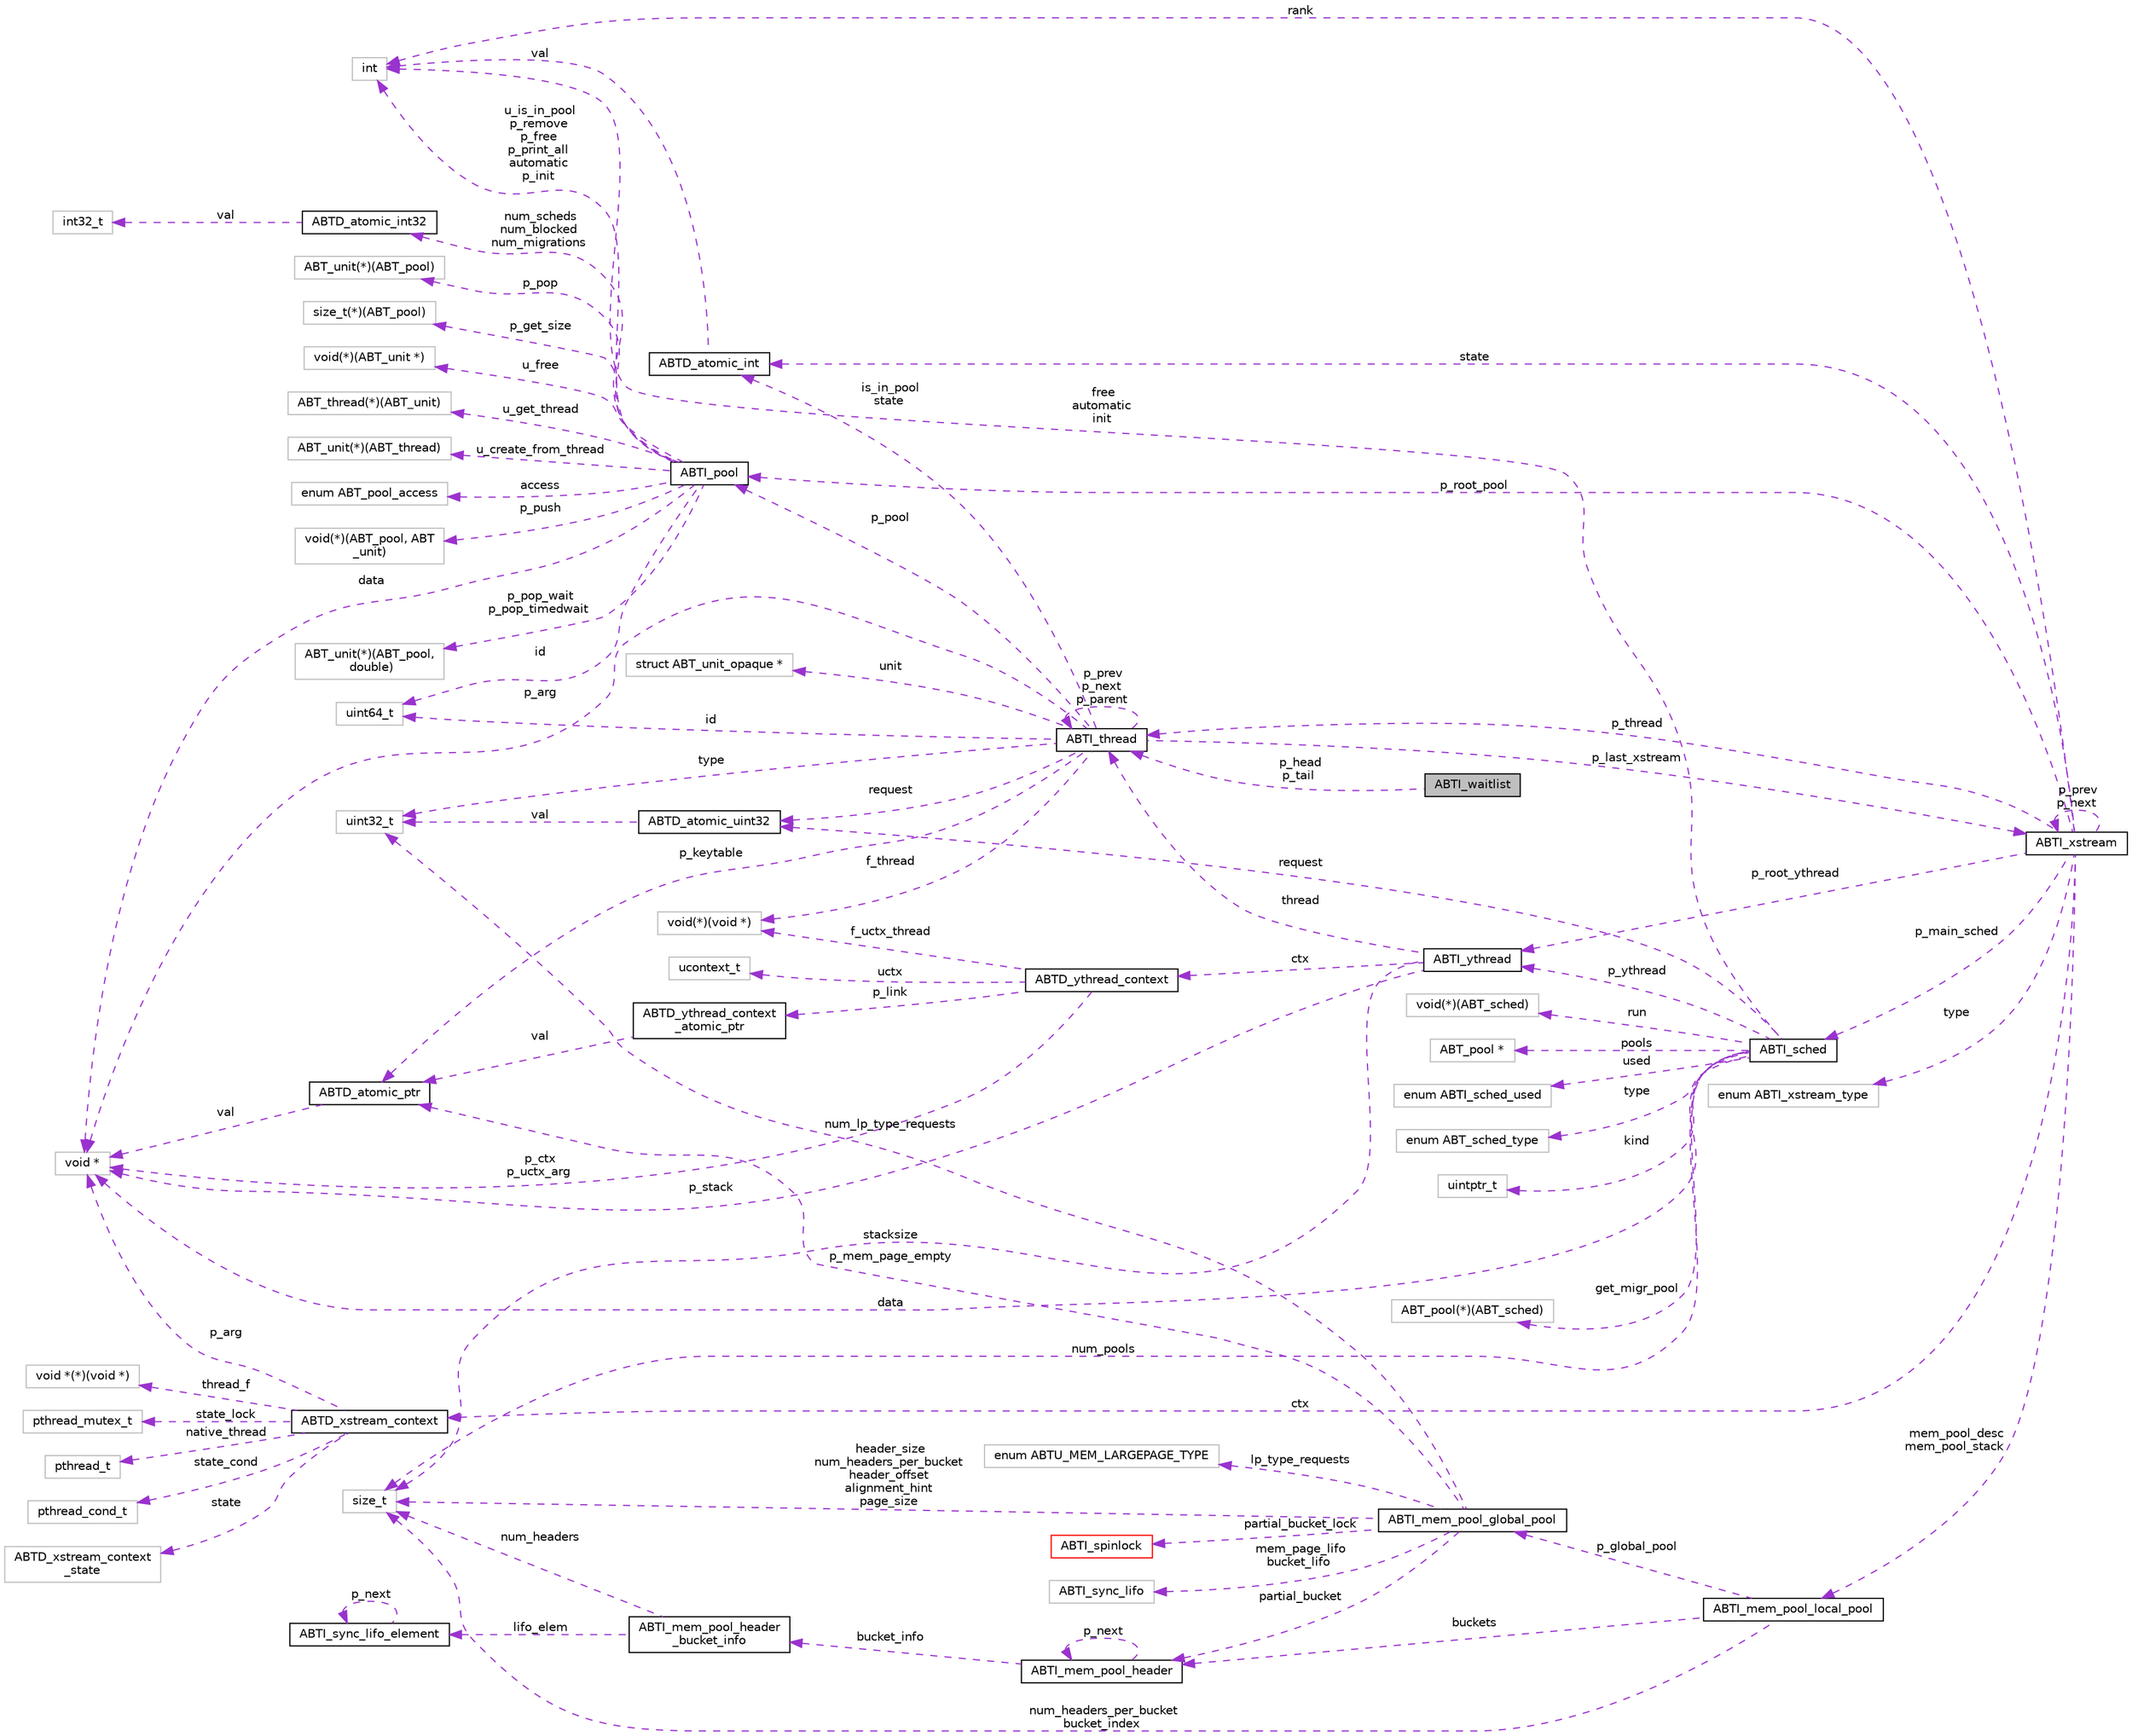 digraph "ABTI_waitlist"
{
  edge [fontname="Helvetica",fontsize="10",labelfontname="Helvetica",labelfontsize="10"];
  node [fontname="Helvetica",fontsize="10",shape=record];
  rankdir="LR";
  Node1 [label="ABTI_waitlist",height=0.2,width=0.4,color="black", fillcolor="grey75", style="filled" fontcolor="black"];
  Node2 -> Node1 [dir="back",color="darkorchid3",fontsize="10",style="dashed",label=" p_head\np_tail" ,fontname="Helvetica"];
  Node2 [label="ABTI_thread",height=0.2,width=0.4,color="black", fillcolor="white", style="filled",URL="$d3/d55/structABTI__thread.html"];
  Node3 -> Node2 [dir="back",color="darkorchid3",fontsize="10",style="dashed",label=" f_thread" ,fontname="Helvetica"];
  Node3 [label="void(*)(void *)",height=0.2,width=0.4,color="grey75", fillcolor="white", style="filled"];
  Node4 -> Node2 [dir="back",color="darkorchid3",fontsize="10",style="dashed",label=" id" ,fontname="Helvetica"];
  Node4 [label="uint64_t",height=0.2,width=0.4,color="grey75", fillcolor="white", style="filled"];
  Node2 -> Node2 [dir="back",color="darkorchid3",fontsize="10",style="dashed",label=" p_prev\np_next\np_parent" ,fontname="Helvetica"];
  Node5 -> Node2 [dir="back",color="darkorchid3",fontsize="10",style="dashed",label=" p_pool" ,fontname="Helvetica"];
  Node5 [label="ABTI_pool",height=0.2,width=0.4,color="black", fillcolor="white", style="filled",URL="$df/d65/structABTI__pool.html"];
  Node6 -> Node5 [dir="back",color="darkorchid3",fontsize="10",style="dashed",label=" p_get_size" ,fontname="Helvetica"];
  Node6 [label="size_t(*)(ABT_pool)",height=0.2,width=0.4,color="grey75", fillcolor="white", style="filled"];
  Node7 -> Node5 [dir="back",color="darkorchid3",fontsize="10",style="dashed",label=" u_free" ,fontname="Helvetica"];
  Node7 [label="void(*)(ABT_unit *)",height=0.2,width=0.4,color="grey75", fillcolor="white", style="filled"];
  Node8 -> Node5 [dir="back",color="darkorchid3",fontsize="10",style="dashed",label=" u_get_thread" ,fontname="Helvetica"];
  Node8 [label="ABT_thread(*)(ABT_unit)",height=0.2,width=0.4,color="grey75", fillcolor="white", style="filled"];
  Node9 -> Node5 [dir="back",color="darkorchid3",fontsize="10",style="dashed",label=" u_create_from_thread" ,fontname="Helvetica"];
  Node9 [label="ABT_unit(*)(ABT_thread)",height=0.2,width=0.4,color="grey75", fillcolor="white", style="filled"];
  Node4 -> Node5 [dir="back",color="darkorchid3",fontsize="10",style="dashed",label=" id" ,fontname="Helvetica"];
  Node10 -> Node5 [dir="back",color="darkorchid3",fontsize="10",style="dashed",label=" access" ,fontname="Helvetica"];
  Node10 [label="enum ABT_pool_access",height=0.2,width=0.4,color="grey75", fillcolor="white", style="filled"];
  Node11 -> Node5 [dir="back",color="darkorchid3",fontsize="10",style="dashed",label=" p_push" ,fontname="Helvetica"];
  Node11 [label="void(*)(ABT_pool, ABT\l_unit)",height=0.2,width=0.4,color="grey75", fillcolor="white", style="filled"];
  Node12 -> Node5 [dir="back",color="darkorchid3",fontsize="10",style="dashed",label=" p_pop_wait\np_pop_timedwait" ,fontname="Helvetica"];
  Node12 [label="ABT_unit(*)(ABT_pool,\l double)",height=0.2,width=0.4,color="grey75", fillcolor="white", style="filled"];
  Node13 -> Node5 [dir="back",color="darkorchid3",fontsize="10",style="dashed",label=" u_is_in_pool\np_remove\np_free\np_print_all\nautomatic\np_init" ,fontname="Helvetica"];
  Node13 [label="int",height=0.2,width=0.4,color="grey75", fillcolor="white", style="filled"];
  Node14 -> Node5 [dir="back",color="darkorchid3",fontsize="10",style="dashed",label=" num_scheds\nnum_blocked\nnum_migrations" ,fontname="Helvetica"];
  Node14 [label="ABTD_atomic_int32",height=0.2,width=0.4,color="black", fillcolor="white", style="filled",URL="$db/d9a/structABTD__atomic__int32.html"];
  Node15 -> Node14 [dir="back",color="darkorchid3",fontsize="10",style="dashed",label=" val" ,fontname="Helvetica"];
  Node15 [label="int32_t",height=0.2,width=0.4,color="grey75", fillcolor="white", style="filled"];
  Node16 -> Node5 [dir="back",color="darkorchid3",fontsize="10",style="dashed",label=" p_pop" ,fontname="Helvetica"];
  Node16 [label="ABT_unit(*)(ABT_pool)",height=0.2,width=0.4,color="grey75", fillcolor="white", style="filled"];
  Node17 -> Node5 [dir="back",color="darkorchid3",fontsize="10",style="dashed",label=" data" ,fontname="Helvetica"];
  Node17 [label="void *",height=0.2,width=0.4,color="grey75", fillcolor="white", style="filled"];
  Node18 -> Node2 [dir="back",color="darkorchid3",fontsize="10",style="dashed",label=" p_last_xstream" ,fontname="Helvetica"];
  Node18 [label="ABTI_xstream",height=0.2,width=0.4,color="black", fillcolor="white", style="filled",URL="$dc/d3f/structABTI__xstream.html"];
  Node19 -> Node18 [dir="back",color="darkorchid3",fontsize="10",style="dashed",label=" ctx" ,fontname="Helvetica"];
  Node19 [label="ABTD_xstream_context",height=0.2,width=0.4,color="black", fillcolor="white", style="filled",URL="$df/dec/structABTD__xstream__context.html"];
  Node20 -> Node19 [dir="back",color="darkorchid3",fontsize="10",style="dashed",label=" state" ,fontname="Helvetica"];
  Node20 [label="ABTD_xstream_context\l_state",height=0.2,width=0.4,color="grey75", fillcolor="white", style="filled"];
  Node21 -> Node19 [dir="back",color="darkorchid3",fontsize="10",style="dashed",label=" thread_f" ,fontname="Helvetica"];
  Node21 [label="void *(*)(void *)",height=0.2,width=0.4,color="grey75", fillcolor="white", style="filled"];
  Node22 -> Node19 [dir="back",color="darkorchid3",fontsize="10",style="dashed",label=" state_lock" ,fontname="Helvetica"];
  Node22 [label="pthread_mutex_t",height=0.2,width=0.4,color="grey75", fillcolor="white", style="filled"];
  Node23 -> Node19 [dir="back",color="darkorchid3",fontsize="10",style="dashed",label=" native_thread" ,fontname="Helvetica"];
  Node23 [label="pthread_t",height=0.2,width=0.4,color="grey75", fillcolor="white", style="filled"];
  Node24 -> Node19 [dir="back",color="darkorchid3",fontsize="10",style="dashed",label=" state_cond" ,fontname="Helvetica"];
  Node24 [label="pthread_cond_t",height=0.2,width=0.4,color="grey75", fillcolor="white", style="filled"];
  Node17 -> Node19 [dir="back",color="darkorchid3",fontsize="10",style="dashed",label=" p_arg" ,fontname="Helvetica"];
  Node2 -> Node18 [dir="back",color="darkorchid3",fontsize="10",style="dashed",label=" p_thread" ,fontname="Helvetica"];
  Node25 -> Node18 [dir="back",color="darkorchid3",fontsize="10",style="dashed",label=" p_main_sched" ,fontname="Helvetica"];
  Node25 [label="ABTI_sched",height=0.2,width=0.4,color="black", fillcolor="white", style="filled",URL="$d0/dd5/structABTI__sched.html"];
  Node26 -> Node25 [dir="back",color="darkorchid3",fontsize="10",style="dashed",label=" get_migr_pool" ,fontname="Helvetica"];
  Node26 [label="ABT_pool(*)(ABT_sched)",height=0.2,width=0.4,color="grey75", fillcolor="white", style="filled"];
  Node27 -> Node25 [dir="back",color="darkorchid3",fontsize="10",style="dashed",label=" p_ythread" ,fontname="Helvetica"];
  Node27 [label="ABTI_ythread",height=0.2,width=0.4,color="black", fillcolor="white", style="filled",URL="$d5/d5f/structABTI__ythread.html"];
  Node2 -> Node27 [dir="back",color="darkorchid3",fontsize="10",style="dashed",label=" thread" ,fontname="Helvetica"];
  Node28 -> Node27 [dir="back",color="darkorchid3",fontsize="10",style="dashed",label=" stacksize" ,fontname="Helvetica"];
  Node28 [label="size_t",height=0.2,width=0.4,color="grey75", fillcolor="white", style="filled"];
  Node29 -> Node27 [dir="back",color="darkorchid3",fontsize="10",style="dashed",label=" ctx" ,fontname="Helvetica"];
  Node29 [label="ABTD_ythread_context",height=0.2,width=0.4,color="black", fillcolor="white", style="filled",URL="$d8/df3/structABTD__ythread__context.html"];
  Node3 -> Node29 [dir="back",color="darkorchid3",fontsize="10",style="dashed",label=" f_uctx_thread" ,fontname="Helvetica"];
  Node30 -> Node29 [dir="back",color="darkorchid3",fontsize="10",style="dashed",label=" uctx" ,fontname="Helvetica"];
  Node30 [label="ucontext_t",height=0.2,width=0.4,color="grey75", fillcolor="white", style="filled"];
  Node31 -> Node29 [dir="back",color="darkorchid3",fontsize="10",style="dashed",label=" p_link" ,fontname="Helvetica"];
  Node31 [label="ABTD_ythread_context\l_atomic_ptr",height=0.2,width=0.4,color="black", fillcolor="white", style="filled",URL="$d6/dfc/structABTD__ythread__context__atomic__ptr.html"];
  Node32 -> Node31 [dir="back",color="darkorchid3",fontsize="10",style="dashed",label=" val" ,fontname="Helvetica"];
  Node32 [label="ABTD_atomic_ptr",height=0.2,width=0.4,color="black", fillcolor="white", style="filled",URL="$df/d5b/structABTD__atomic__ptr.html"];
  Node17 -> Node32 [dir="back",color="darkorchid3",fontsize="10",style="dashed",label=" val" ,fontname="Helvetica"];
  Node17 -> Node29 [dir="back",color="darkorchid3",fontsize="10",style="dashed",label=" p_ctx\np_uctx_arg" ,fontname="Helvetica"];
  Node17 -> Node27 [dir="back",color="darkorchid3",fontsize="10",style="dashed",label=" p_stack" ,fontname="Helvetica"];
  Node28 -> Node25 [dir="back",color="darkorchid3",fontsize="10",style="dashed",label=" num_pools" ,fontname="Helvetica"];
  Node13 -> Node25 [dir="back",color="darkorchid3",fontsize="10",style="dashed",label=" free\nautomatic\ninit" ,fontname="Helvetica"];
  Node33 -> Node25 [dir="back",color="darkorchid3",fontsize="10",style="dashed",label=" run" ,fontname="Helvetica"];
  Node33 [label="void(*)(ABT_sched)",height=0.2,width=0.4,color="grey75", fillcolor="white", style="filled"];
  Node34 -> Node25 [dir="back",color="darkorchid3",fontsize="10",style="dashed",label=" pools" ,fontname="Helvetica"];
  Node34 [label="ABT_pool *",height=0.2,width=0.4,color="grey75", fillcolor="white", style="filled"];
  Node35 -> Node25 [dir="back",color="darkorchid3",fontsize="10",style="dashed",label=" request" ,fontname="Helvetica"];
  Node35 [label="ABTD_atomic_uint32",height=0.2,width=0.4,color="black", fillcolor="white", style="filled",URL="$db/df7/structABTD__atomic__uint32.html"];
  Node36 -> Node35 [dir="back",color="darkorchid3",fontsize="10",style="dashed",label=" val" ,fontname="Helvetica"];
  Node36 [label="uint32_t",height=0.2,width=0.4,color="grey75", fillcolor="white", style="filled"];
  Node37 -> Node25 [dir="back",color="darkorchid3",fontsize="10",style="dashed",label=" used" ,fontname="Helvetica"];
  Node37 [label="enum ABTI_sched_used",height=0.2,width=0.4,color="grey75", fillcolor="white", style="filled"];
  Node17 -> Node25 [dir="back",color="darkorchid3",fontsize="10",style="dashed",label=" data" ,fontname="Helvetica"];
  Node38 -> Node25 [dir="back",color="darkorchid3",fontsize="10",style="dashed",label=" type" ,fontname="Helvetica"];
  Node38 [label="enum ABT_sched_type",height=0.2,width=0.4,color="grey75", fillcolor="white", style="filled"];
  Node39 -> Node25 [dir="back",color="darkorchid3",fontsize="10",style="dashed",label=" kind" ,fontname="Helvetica"];
  Node39 [label="uintptr_t",height=0.2,width=0.4,color="grey75", fillcolor="white", style="filled"];
  Node27 -> Node18 [dir="back",color="darkorchid3",fontsize="10",style="dashed",label=" p_root_ythread" ,fontname="Helvetica"];
  Node5 -> Node18 [dir="back",color="darkorchid3",fontsize="10",style="dashed",label=" p_root_pool" ,fontname="Helvetica"];
  Node40 -> Node18 [dir="back",color="darkorchid3",fontsize="10",style="dashed",label=" type" ,fontname="Helvetica"];
  Node40 [label="enum ABTI_xstream_type",height=0.2,width=0.4,color="grey75", fillcolor="white", style="filled"];
  Node18 -> Node18 [dir="back",color="darkorchid3",fontsize="10",style="dashed",label=" p_prev\np_next" ,fontname="Helvetica"];
  Node41 -> Node18 [dir="back",color="darkorchid3",fontsize="10",style="dashed",label=" state" ,fontname="Helvetica"];
  Node41 [label="ABTD_atomic_int",height=0.2,width=0.4,color="black", fillcolor="white", style="filled",URL="$d5/df5/structABTD__atomic__int.html"];
  Node13 -> Node41 [dir="back",color="darkorchid3",fontsize="10",style="dashed",label=" val" ,fontname="Helvetica"];
  Node13 -> Node18 [dir="back",color="darkorchid3",fontsize="10",style="dashed",label=" rank" ,fontname="Helvetica"];
  Node42 -> Node18 [dir="back",color="darkorchid3",fontsize="10",style="dashed",label=" mem_pool_desc\nmem_pool_stack" ,fontname="Helvetica"];
  Node42 [label="ABTI_mem_pool_local_pool",height=0.2,width=0.4,color="black", fillcolor="white", style="filled",URL="$d6/d69/structABTI__mem__pool__local__pool.html"];
  Node28 -> Node42 [dir="back",color="darkorchid3",fontsize="10",style="dashed",label=" num_headers_per_bucket\nbucket_index" ,fontname="Helvetica"];
  Node43 -> Node42 [dir="back",color="darkorchid3",fontsize="10",style="dashed",label=" buckets" ,fontname="Helvetica"];
  Node43 [label="ABTI_mem_pool_header",height=0.2,width=0.4,color="black", fillcolor="white", style="filled",URL="$de/d24/structABTI__mem__pool__header.html"];
  Node44 -> Node43 [dir="back",color="darkorchid3",fontsize="10",style="dashed",label=" bucket_info" ,fontname="Helvetica"];
  Node44 [label="ABTI_mem_pool_header\l_bucket_info",height=0.2,width=0.4,color="black", fillcolor="white", style="filled",URL="$d5/d6c/unionABTI__mem__pool__header__bucket__info.html"];
  Node45 -> Node44 [dir="back",color="darkorchid3",fontsize="10",style="dashed",label=" lifo_elem" ,fontname="Helvetica"];
  Node45 [label="ABTI_sync_lifo_element",height=0.2,width=0.4,color="black", fillcolor="white", style="filled",URL="$de/d30/structABTI__sync__lifo__element.html"];
  Node45 -> Node45 [dir="back",color="darkorchid3",fontsize="10",style="dashed",label=" p_next" ,fontname="Helvetica"];
  Node28 -> Node44 [dir="back",color="darkorchid3",fontsize="10",style="dashed",label=" num_headers" ,fontname="Helvetica"];
  Node43 -> Node43 [dir="back",color="darkorchid3",fontsize="10",style="dashed",label=" p_next" ,fontname="Helvetica"];
  Node46 -> Node42 [dir="back",color="darkorchid3",fontsize="10",style="dashed",label=" p_global_pool" ,fontname="Helvetica"];
  Node46 [label="ABTI_mem_pool_global_pool",height=0.2,width=0.4,color="black", fillcolor="white", style="filled",URL="$d7/de4/structABTI__mem__pool__global__pool.html"];
  Node47 -> Node46 [dir="back",color="darkorchid3",fontsize="10",style="dashed",label=" partial_bucket_lock" ,fontname="Helvetica"];
  Node47 [label="ABTI_spinlock",height=0.2,width=0.4,color="red", fillcolor="white", style="filled",URL="$dc/d81/structABTI__spinlock.html"];
  Node48 -> Node46 [dir="back",color="darkorchid3",fontsize="10",style="dashed",label=" mem_page_lifo\nbucket_lifo" ,fontname="Helvetica"];
  Node48 [label="ABTI_sync_lifo",height=0.2,width=0.4,color="grey75", fillcolor="white", style="filled"];
  Node28 -> Node46 [dir="back",color="darkorchid3",fontsize="10",style="dashed",label=" header_size\nnum_headers_per_bucket\nheader_offset\nalignment_hint\npage_size" ,fontname="Helvetica"];
  Node36 -> Node46 [dir="back",color="darkorchid3",fontsize="10",style="dashed",label=" num_lp_type_requests" ,fontname="Helvetica"];
  Node43 -> Node46 [dir="back",color="darkorchid3",fontsize="10",style="dashed",label=" partial_bucket" ,fontname="Helvetica"];
  Node32 -> Node46 [dir="back",color="darkorchid3",fontsize="10",style="dashed",label=" p_mem_page_empty" ,fontname="Helvetica"];
  Node49 -> Node46 [dir="back",color="darkorchid3",fontsize="10",style="dashed",label=" lp_type_requests" ,fontname="Helvetica"];
  Node49 [label="enum ABTU_MEM_LARGEPAGE_TYPE",height=0.2,width=0.4,color="grey75", fillcolor="white", style="filled"];
  Node36 -> Node2 [dir="back",color="darkorchid3",fontsize="10",style="dashed",label=" type" ,fontname="Helvetica"];
  Node41 -> Node2 [dir="back",color="darkorchid3",fontsize="10",style="dashed",label=" is_in_pool\nstate" ,fontname="Helvetica"];
  Node32 -> Node2 [dir="back",color="darkorchid3",fontsize="10",style="dashed",label=" p_keytable" ,fontname="Helvetica"];
  Node35 -> Node2 [dir="back",color="darkorchid3",fontsize="10",style="dashed",label=" request" ,fontname="Helvetica"];
  Node17 -> Node2 [dir="back",color="darkorchid3",fontsize="10",style="dashed",label=" p_arg" ,fontname="Helvetica"];
  Node50 -> Node2 [dir="back",color="darkorchid3",fontsize="10",style="dashed",label=" unit" ,fontname="Helvetica"];
  Node50 [label="struct ABT_unit_opaque *",height=0.2,width=0.4,color="grey75", fillcolor="white", style="filled"];
}

